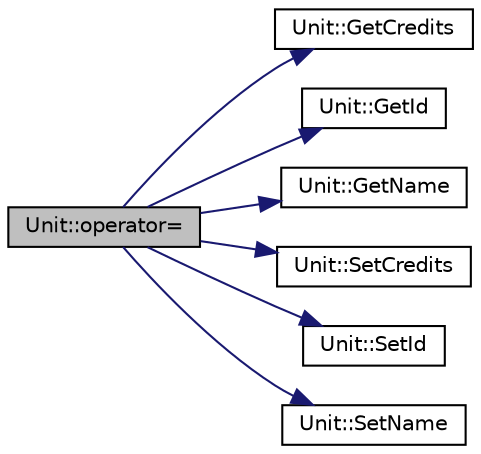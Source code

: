 digraph G
{
  edge [fontname="Helvetica",fontsize=10,labelfontname="Helvetica",labelfontsize=10];
  node [fontname="Helvetica",fontsize=10,shape=record];
  rankdir=LR;
  Node1 [label="Unit::operator=",height=0.2,width=0.4,color="black", fillcolor="grey75", style="filled" fontcolor="black"];
  Node1 -> Node2 [color="midnightblue",fontsize=10,style="solid",fontname="Helvetica"];
  Node2 [label="Unit::GetCredits",height=0.2,width=0.4,color="black", fillcolor="white", style="filled",URL="$class_unit.html#861d3accd4c6ba0f726035ad86d4596c",tooltip="Get the credits."];
  Node1 -> Node3 [color="midnightblue",fontsize=10,style="solid",fontname="Helvetica"];
  Node3 [label="Unit::GetId",height=0.2,width=0.4,color="black", fillcolor="white", style="filled",URL="$class_unit.html#4453917b7b6b252686f50d4928a8d7f6",tooltip="Get the Unit Id."];
  Node1 -> Node4 [color="midnightblue",fontsize=10,style="solid",fontname="Helvetica"];
  Node4 [label="Unit::GetName",height=0.2,width=0.4,color="black", fillcolor="white", style="filled",URL="$class_unit.html#d8c5805fedd0807cf19ddf92c6c046de",tooltip="Get the Unit Name."];
  Node1 -> Node5 [color="midnightblue",fontsize=10,style="solid",fontname="Helvetica"];
  Node5 [label="Unit::SetCredits",height=0.2,width=0.4,color="black", fillcolor="white", style="filled",URL="$class_unit.html#b71a0f015dcb682b31e3ad9fa87fe77c",tooltip="Set the credit value."];
  Node1 -> Node6 [color="midnightblue",fontsize=10,style="solid",fontname="Helvetica"];
  Node6 [label="Unit::SetId",height=0.2,width=0.4,color="black", fillcolor="white", style="filled",URL="$class_unit.html#17ab0dc55019784de350ccc8fc43e72c",tooltip="Set the UnitId."];
  Node1 -> Node7 [color="midnightblue",fontsize=10,style="solid",fontname="Helvetica"];
  Node7 [label="Unit::SetName",height=0.2,width=0.4,color="black", fillcolor="white", style="filled",URL="$class_unit.html#66f2dfe0cf5519d2cbdb0e8b1a285dec",tooltip="Set the name of the unit."];
}
